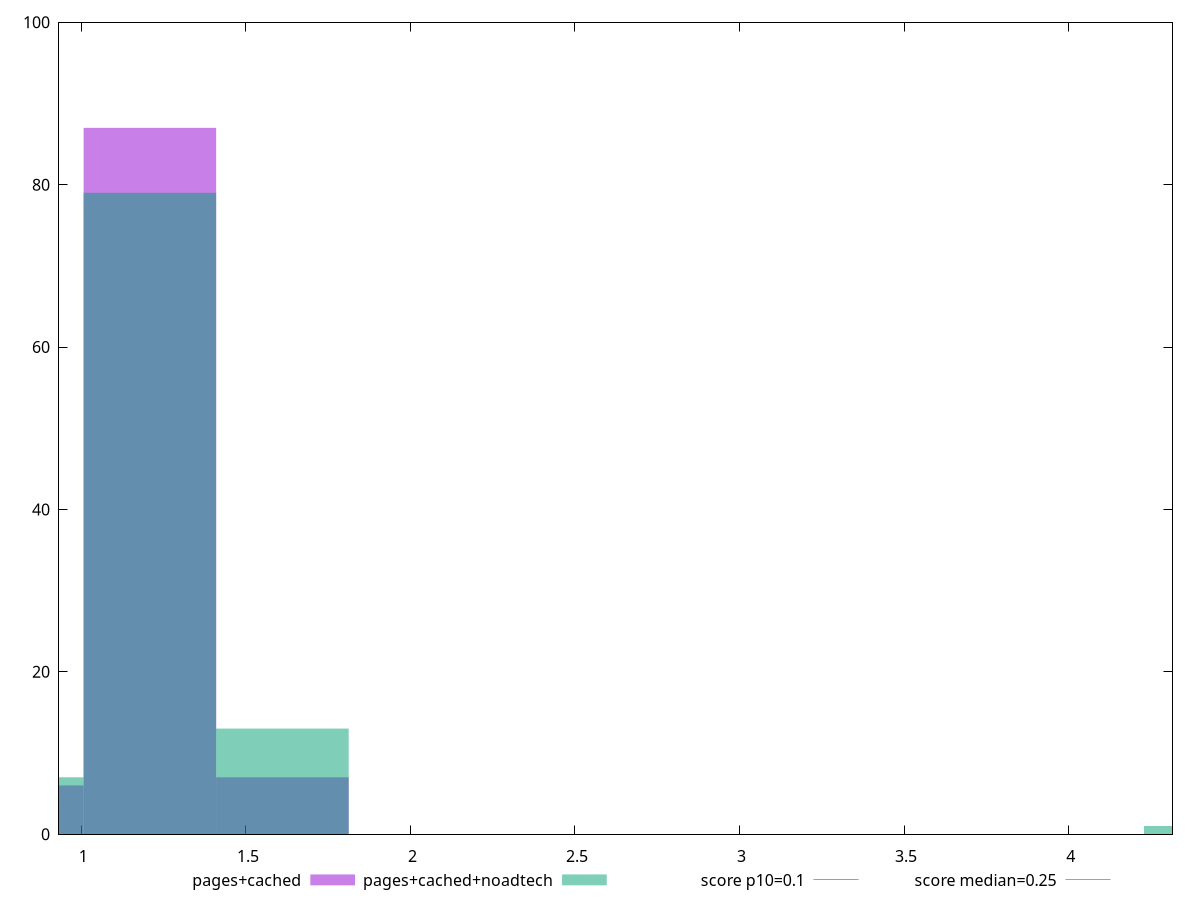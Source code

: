 reset

$pagesCached <<EOF
1.2082351190959673 87
1.610980158794623 7
0.8054900793973115 6
EOF

$pagesCachedNoadtech <<EOF
1.2082351190959673 79
0.8054900793973115 7
1.610980158794623 13
4.430195436685214 1
EOF

set key outside below
set boxwidth 0.40274503969865577
set xrange [0.9321282912360297:4.315516493055556]
set yrange [0:100]
set trange [0:100]
set style fill transparent solid 0.5 noborder

set parametric
set terminal svg size 640, 500 enhanced background rgb 'white'
set output "report_00015_2021-02-09T16-11-33.973Z/cumulative-layout-shift/comparison/histogram/1_vs_2.svg"

plot $pagesCached title "pages+cached" with boxes, \
     $pagesCachedNoadtech title "pages+cached+noadtech" with boxes, \
     0.1,t title "score p10=0.1", \
     0.25,t title "score median=0.25"

reset

